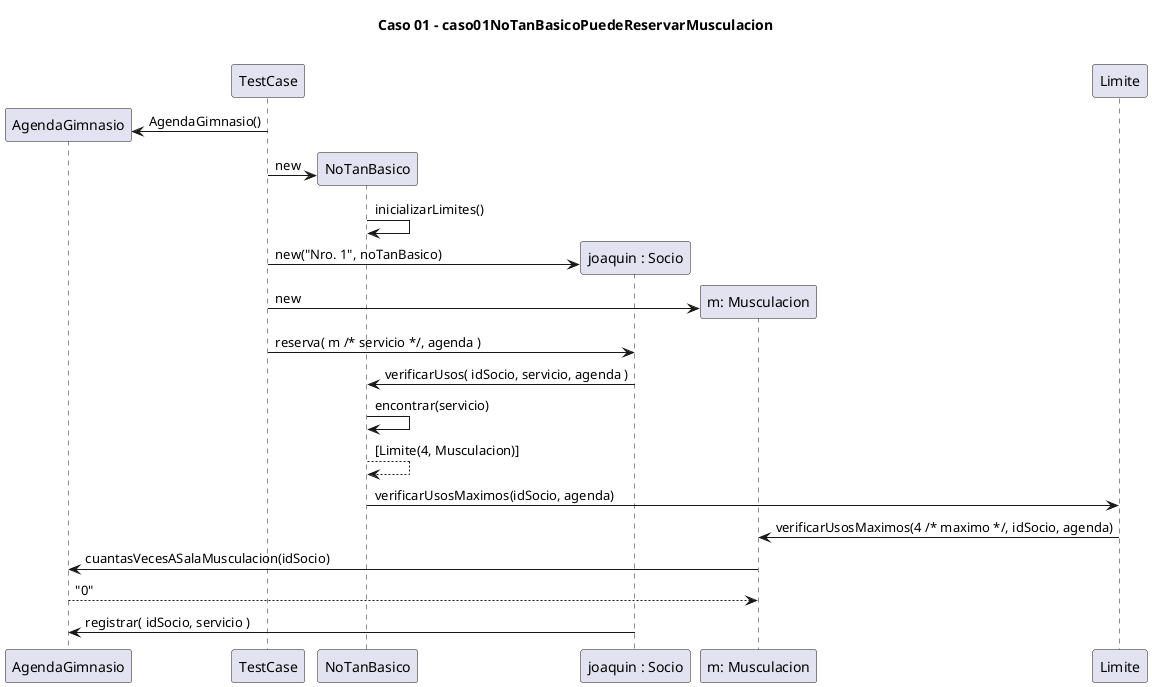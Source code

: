 @startuml

title "Caso 01 - caso01NoTanBasicoPuedeReservarMusculacion\n"

create AgendaGimnasio
TestCase -> AgendaGimnasio: AgendaGimnasio()

create NoTanBasico
TestCase -> NoTanBasico: new
NoTanBasico -> NoTanBasico: inicializarLimites()

create "joaquin : Socio"
TestCase -> "joaquin : Socio": new("Nro. 1", noTanBasico)

create "m: Musculacion"
TestCase -> "m: Musculacion": new
TestCase -> "joaquin : Socio": reserva( m /* servicio */, agenda )
"joaquin : Socio" -> NoTanBasico: verificarUsos( idSocio, servicio, agenda )
NoTanBasico -> NoTanBasico: encontrar(servicio)
return [Limite(4, Musculacion)]
NoTanBasico -> Limite: verificarUsosMaximos(idSocio, agenda)
Limite -> "m: Musculacion": verificarUsosMaximos(4 /* maximo */, idSocio, agenda)
"m: Musculacion" -> AgendaGimnasio: cuantasVecesASalaMusculacion(idSocio)
return "0"

"joaquin : Socio" -> AgendaGimnasio: registrar( idSocio, servicio )

@enduml